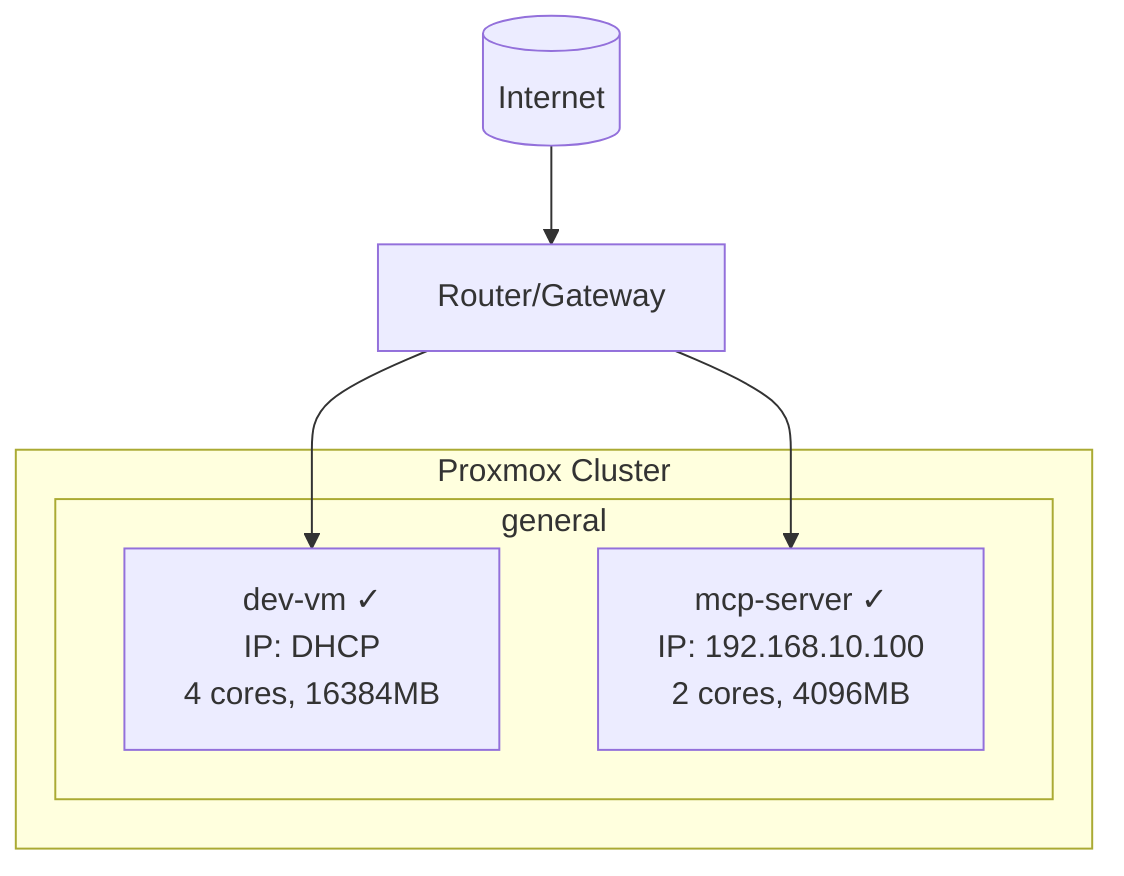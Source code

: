 graph TB
    subgraph "Proxmox Cluster"
        subgraph "general"
            100["dev-vm ✓<br/>            IP: DHCP<br/>            4 cores, 16384MB"]
            110["mcp-server ✓<br/>            IP: 192.168.10.100<br/>            2 cores, 4096MB"]
        end
    end

    Internet[("Internet")]
    Router["Router/Gateway"]
    Internet --> Router
    Router --> 100
    Router --> 110